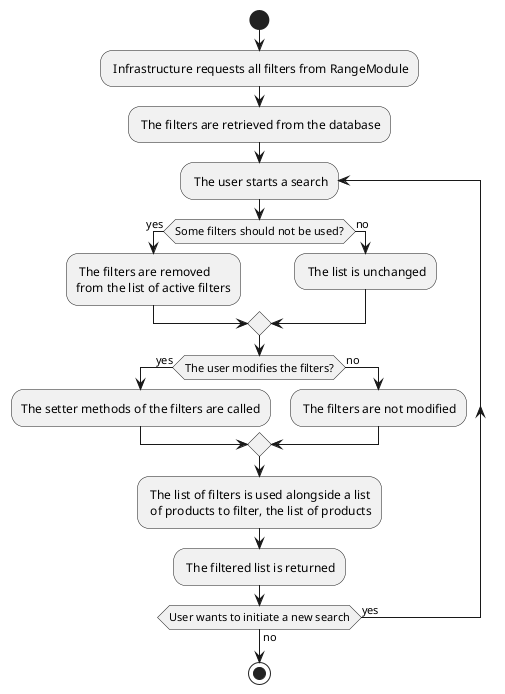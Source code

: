 @startuml
start
':The user opens the webpage;
'- The filters are requested
- Infrastructure requests all filters from RangeModule
- The filters are retrieved from the database

Repeat : The user starts a search

if (Some filters should not be used?) is (yes) then
  - The filters are removed \nfrom the list of active filters
else (no)
  - The list is unchanged
endif

if (The user modifies the filters?) is (yes) then
' e.g. custom values, usermin and usermax
  :The setter methods of the filters are called;
else (no)
  - The filters are not modified
endif

- The list of filters is used alongside a list\n of products to filter, the list of products
- The filtered list is returned

repeat while (User wants to initiate a new search) is (yes) not (no)

stop

@enduml

